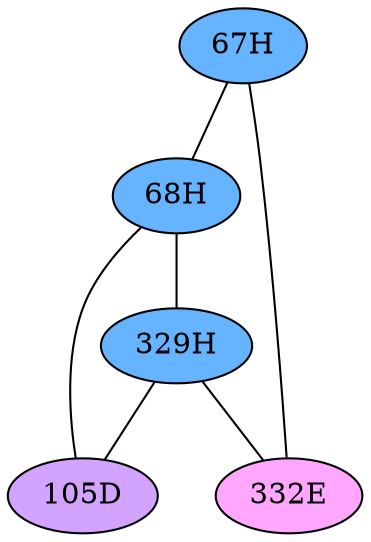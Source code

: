 // The Round Table
graph {
	"67H" [fillcolor="#66B3FF" style=radial]
	"68H" [fillcolor="#66B3FF" style=radial]
	"67H" -- "68H" [penwidth=1]
	"67H" [fillcolor="#66B3FF" style=radial]
	"332E" [fillcolor="#FFA6FF" style=radial]
	"67H" -- "332E" [penwidth=1]
	"68H" [fillcolor="#66B3FF" style=radial]
	"329H" [fillcolor="#66B3FF" style=radial]
	"68H" -- "329H" [penwidth=1]
	"68H" [fillcolor="#66B3FF" style=radial]
	"105D" [fillcolor="#D3A4FF" style=radial]
	"68H" -- "105D" [penwidth=1]
	"329H" [fillcolor="#66B3FF" style=radial]
	"105D" [fillcolor="#D3A4FF" style=radial]
	"329H" -- "105D" [penwidth=1]
	"329H" [fillcolor="#66B3FF" style=radial]
	"332E" [fillcolor="#FFA6FF" style=radial]
	"329H" -- "332E" [penwidth=1]
}
